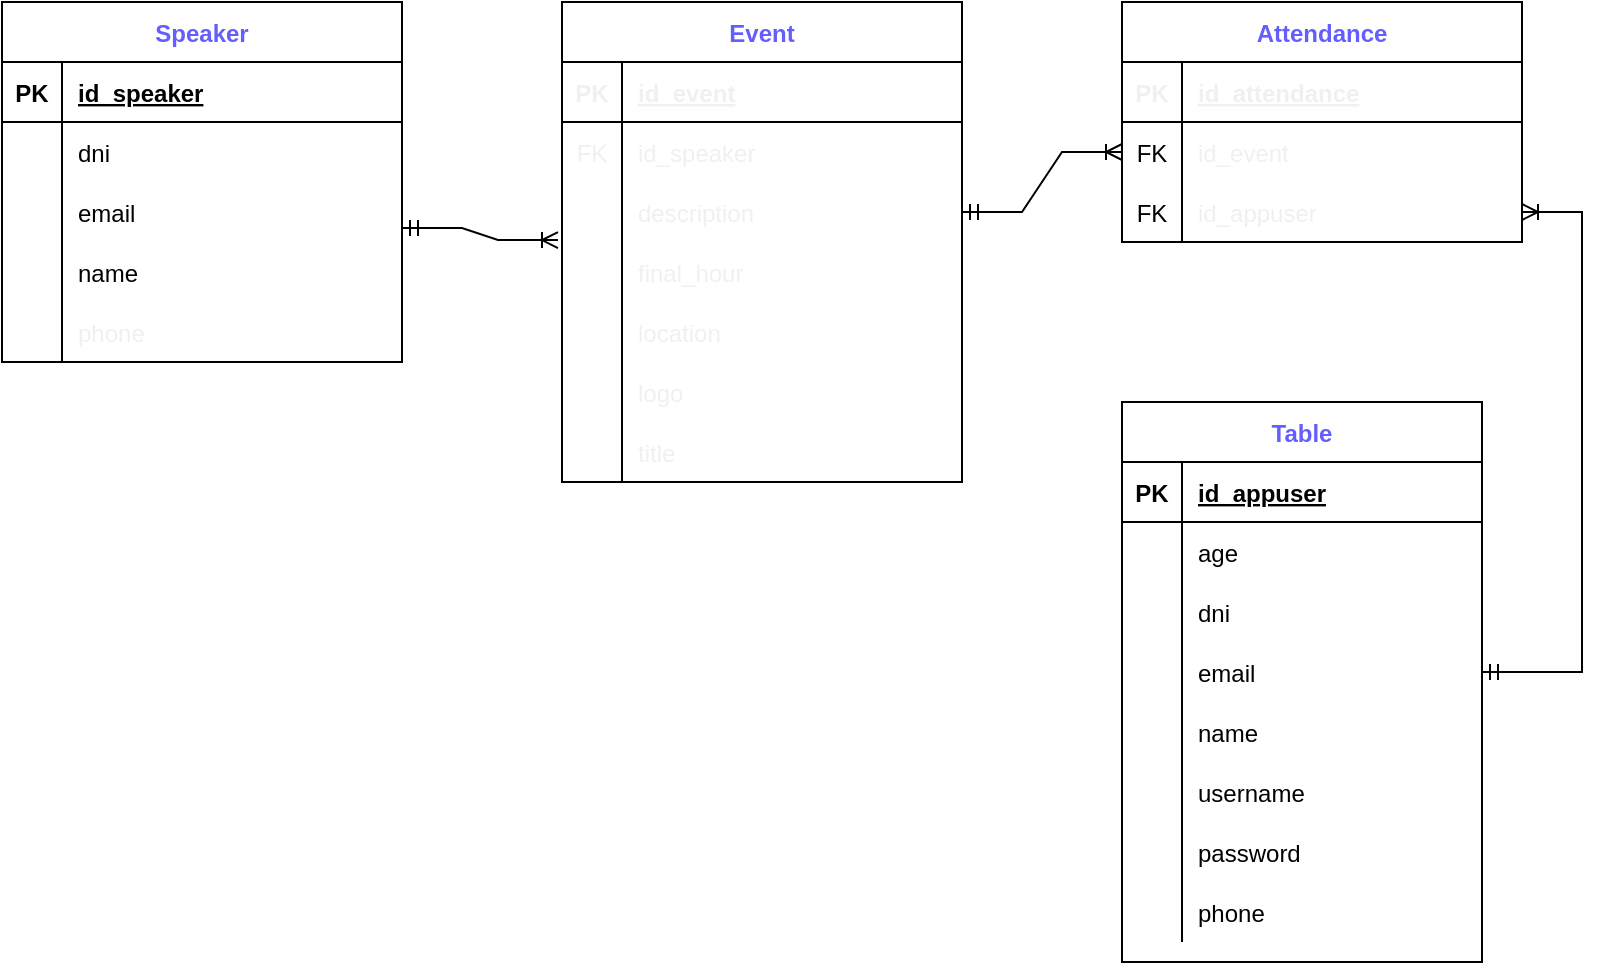 <mxfile version="20.6.0" type="device"><diagram id="asOtZ6ojYu3VeyC7e0bn" name="Página-1"><mxGraphModel dx="1381" dy="756" grid="1" gridSize="10" guides="1" tooltips="1" connect="1" arrows="1" fold="1" page="1" pageScale="1" pageWidth="827" pageHeight="1169" math="0" shadow="0"><root><mxCell id="0"/><mxCell id="1" parent="0"/><mxCell id="-XJm8ieLReSTPX3qpuZs-1" value="Speaker" style="shape=table;startSize=30;container=1;collapsible=1;childLayout=tableLayout;fixedRows=1;rowLines=0;fontStyle=1;align=center;resizeLast=1;fontColor=#645EFF;" parent="1" vertex="1"><mxGeometry y="200" width="200" height="180" as="geometry"/></mxCell><mxCell id="-XJm8ieLReSTPX3qpuZs-2" value="" style="shape=tableRow;horizontal=0;startSize=0;swimlaneHead=0;swimlaneBody=0;fillColor=none;collapsible=0;dropTarget=0;points=[[0,0.5],[1,0.5]];portConstraint=eastwest;top=0;left=0;right=0;bottom=1;" parent="-XJm8ieLReSTPX3qpuZs-1" vertex="1"><mxGeometry y="30" width="200" height="30" as="geometry"/></mxCell><mxCell id="-XJm8ieLReSTPX3qpuZs-3" value="PK" style="shape=partialRectangle;connectable=0;fillColor=none;top=0;left=0;bottom=0;right=0;fontStyle=1;overflow=hidden;" parent="-XJm8ieLReSTPX3qpuZs-2" vertex="1"><mxGeometry width="30" height="30" as="geometry"><mxRectangle width="30" height="30" as="alternateBounds"/></mxGeometry></mxCell><mxCell id="-XJm8ieLReSTPX3qpuZs-4" value="id_speaker" style="shape=partialRectangle;connectable=0;fillColor=none;top=0;left=0;bottom=0;right=0;align=left;spacingLeft=6;fontStyle=5;overflow=hidden;" parent="-XJm8ieLReSTPX3qpuZs-2" vertex="1"><mxGeometry x="30" width="170" height="30" as="geometry"><mxRectangle width="170" height="30" as="alternateBounds"/></mxGeometry></mxCell><mxCell id="-XJm8ieLReSTPX3qpuZs-5" value="" style="shape=tableRow;horizontal=0;startSize=0;swimlaneHead=0;swimlaneBody=0;fillColor=none;collapsible=0;dropTarget=0;points=[[0,0.5],[1,0.5]];portConstraint=eastwest;top=0;left=0;right=0;bottom=0;" parent="-XJm8ieLReSTPX3qpuZs-1" vertex="1"><mxGeometry y="60" width="200" height="30" as="geometry"/></mxCell><mxCell id="-XJm8ieLReSTPX3qpuZs-6" value="" style="shape=partialRectangle;connectable=0;fillColor=none;top=0;left=0;bottom=0;right=0;editable=1;overflow=hidden;" parent="-XJm8ieLReSTPX3qpuZs-5" vertex="1"><mxGeometry width="30" height="30" as="geometry"><mxRectangle width="30" height="30" as="alternateBounds"/></mxGeometry></mxCell><mxCell id="-XJm8ieLReSTPX3qpuZs-7" value="dni" style="shape=partialRectangle;connectable=0;fillColor=none;top=0;left=0;bottom=0;right=0;align=left;spacingLeft=6;overflow=hidden;" parent="-XJm8ieLReSTPX3qpuZs-5" vertex="1"><mxGeometry x="30" width="170" height="30" as="geometry"><mxRectangle width="170" height="30" as="alternateBounds"/></mxGeometry></mxCell><mxCell id="-XJm8ieLReSTPX3qpuZs-8" value="" style="shape=tableRow;horizontal=0;startSize=0;swimlaneHead=0;swimlaneBody=0;fillColor=none;collapsible=0;dropTarget=0;points=[[0,0.5],[1,0.5]];portConstraint=eastwest;top=0;left=0;right=0;bottom=0;" parent="-XJm8ieLReSTPX3qpuZs-1" vertex="1"><mxGeometry y="90" width="200" height="30" as="geometry"/></mxCell><mxCell id="-XJm8ieLReSTPX3qpuZs-9" value="" style="shape=partialRectangle;connectable=0;fillColor=none;top=0;left=0;bottom=0;right=0;editable=1;overflow=hidden;" parent="-XJm8ieLReSTPX3qpuZs-8" vertex="1"><mxGeometry width="30" height="30" as="geometry"><mxRectangle width="30" height="30" as="alternateBounds"/></mxGeometry></mxCell><mxCell id="-XJm8ieLReSTPX3qpuZs-10" value="email" style="shape=partialRectangle;connectable=0;fillColor=none;top=0;left=0;bottom=0;right=0;align=left;spacingLeft=6;overflow=hidden;" parent="-XJm8ieLReSTPX3qpuZs-8" vertex="1"><mxGeometry x="30" width="170" height="30" as="geometry"><mxRectangle width="170" height="30" as="alternateBounds"/></mxGeometry></mxCell><mxCell id="-XJm8ieLReSTPX3qpuZs-11" value="" style="shape=tableRow;horizontal=0;startSize=0;swimlaneHead=0;swimlaneBody=0;fillColor=none;collapsible=0;dropTarget=0;points=[[0,0.5],[1,0.5]];portConstraint=eastwest;top=0;left=0;right=0;bottom=0;" parent="-XJm8ieLReSTPX3qpuZs-1" vertex="1"><mxGeometry y="120" width="200" height="30" as="geometry"/></mxCell><mxCell id="-XJm8ieLReSTPX3qpuZs-12" value="" style="shape=partialRectangle;connectable=0;fillColor=none;top=0;left=0;bottom=0;right=0;editable=1;overflow=hidden;" parent="-XJm8ieLReSTPX3qpuZs-11" vertex="1"><mxGeometry width="30" height="30" as="geometry"><mxRectangle width="30" height="30" as="alternateBounds"/></mxGeometry></mxCell><mxCell id="-XJm8ieLReSTPX3qpuZs-13" value="name" style="shape=partialRectangle;connectable=0;fillColor=none;top=0;left=0;bottom=0;right=0;align=left;spacingLeft=6;overflow=hidden;" parent="-XJm8ieLReSTPX3qpuZs-11" vertex="1"><mxGeometry x="30" width="170" height="30" as="geometry"><mxRectangle width="170" height="30" as="alternateBounds"/></mxGeometry></mxCell><mxCell id="-XJm8ieLReSTPX3qpuZs-24" value="" style="shape=tableRow;horizontal=0;startSize=0;swimlaneHead=0;swimlaneBody=0;fillColor=none;collapsible=0;dropTarget=0;points=[[0,0.5],[1,0.5]];portConstraint=eastwest;top=0;left=0;right=0;bottom=0;fontColor=#645EFF;" parent="-XJm8ieLReSTPX3qpuZs-1" vertex="1"><mxGeometry y="150" width="200" height="30" as="geometry"/></mxCell><mxCell id="-XJm8ieLReSTPX3qpuZs-25" value="" style="shape=partialRectangle;connectable=0;fillColor=none;top=0;left=0;bottom=0;right=0;editable=1;overflow=hidden;fontColor=#645EFF;" parent="-XJm8ieLReSTPX3qpuZs-24" vertex="1"><mxGeometry width="30" height="30" as="geometry"><mxRectangle width="30" height="30" as="alternateBounds"/></mxGeometry></mxCell><mxCell id="-XJm8ieLReSTPX3qpuZs-26" value="phone" style="shape=partialRectangle;connectable=0;fillColor=none;top=0;left=0;bottom=0;right=0;align=left;spacingLeft=6;overflow=hidden;fontColor=#F0F0F0;" parent="-XJm8ieLReSTPX3qpuZs-24" vertex="1"><mxGeometry x="30" width="170" height="30" as="geometry"><mxRectangle width="170" height="30" as="alternateBounds"/></mxGeometry></mxCell><mxCell id="-XJm8ieLReSTPX3qpuZs-27" value="Event" style="shape=table;startSize=30;container=1;collapsible=1;childLayout=tableLayout;fixedRows=1;rowLines=0;fontStyle=1;align=center;resizeLast=1;fontColor=#645EFF;" parent="1" vertex="1"><mxGeometry x="280" y="200" width="200" height="240" as="geometry"/></mxCell><mxCell id="-XJm8ieLReSTPX3qpuZs-28" value="" style="shape=tableRow;horizontal=0;startSize=0;swimlaneHead=0;swimlaneBody=0;fillColor=none;collapsible=0;dropTarget=0;points=[[0,0.5],[1,0.5]];portConstraint=eastwest;top=0;left=0;right=0;bottom=1;fontColor=#F0F0F0;" parent="-XJm8ieLReSTPX3qpuZs-27" vertex="1"><mxGeometry y="30" width="200" height="30" as="geometry"/></mxCell><mxCell id="-XJm8ieLReSTPX3qpuZs-29" value="PK" style="shape=partialRectangle;connectable=0;fillColor=none;top=0;left=0;bottom=0;right=0;fontStyle=1;overflow=hidden;fontColor=#F0F0F0;" parent="-XJm8ieLReSTPX3qpuZs-28" vertex="1"><mxGeometry width="30" height="30" as="geometry"><mxRectangle width="30" height="30" as="alternateBounds"/></mxGeometry></mxCell><mxCell id="-XJm8ieLReSTPX3qpuZs-30" value="id_event" style="shape=partialRectangle;connectable=0;fillColor=none;top=0;left=0;bottom=0;right=0;align=left;spacingLeft=6;fontStyle=5;overflow=hidden;fontColor=#F0F0F0;" parent="-XJm8ieLReSTPX3qpuZs-28" vertex="1"><mxGeometry x="30" width="170" height="30" as="geometry"><mxRectangle width="170" height="30" as="alternateBounds"/></mxGeometry></mxCell><mxCell id="-XJm8ieLReSTPX3qpuZs-49" value="" style="shape=tableRow;horizontal=0;startSize=0;swimlaneHead=0;swimlaneBody=0;fillColor=none;collapsible=0;dropTarget=0;points=[[0,0.5],[1,0.5]];portConstraint=eastwest;top=0;left=0;right=0;bottom=0;fontColor=#F0F0F0;" parent="-XJm8ieLReSTPX3qpuZs-27" vertex="1"><mxGeometry y="60" width="200" height="30" as="geometry"/></mxCell><mxCell id="-XJm8ieLReSTPX3qpuZs-50" value="FK" style="shape=partialRectangle;connectable=0;fillColor=none;top=0;left=0;bottom=0;right=0;fontStyle=0;overflow=hidden;fontColor=#F0F0F0;" parent="-XJm8ieLReSTPX3qpuZs-49" vertex="1"><mxGeometry width="30" height="30" as="geometry"><mxRectangle width="30" height="30" as="alternateBounds"/></mxGeometry></mxCell><mxCell id="-XJm8ieLReSTPX3qpuZs-51" value="id_speaker" style="shape=partialRectangle;connectable=0;fillColor=none;top=0;left=0;bottom=0;right=0;align=left;spacingLeft=6;fontStyle=0;overflow=hidden;fontColor=#F0F0F0;" parent="-XJm8ieLReSTPX3qpuZs-49" vertex="1"><mxGeometry x="30" width="170" height="30" as="geometry"><mxRectangle width="170" height="30" as="alternateBounds"/></mxGeometry></mxCell><mxCell id="-XJm8ieLReSTPX3qpuZs-34" value="" style="shape=tableRow;horizontal=0;startSize=0;swimlaneHead=0;swimlaneBody=0;fillColor=none;collapsible=0;dropTarget=0;points=[[0,0.5],[1,0.5]];portConstraint=eastwest;top=0;left=0;right=0;bottom=0;fontColor=#F0F0F0;" parent="-XJm8ieLReSTPX3qpuZs-27" vertex="1"><mxGeometry y="90" width="200" height="30" as="geometry"/></mxCell><mxCell id="-XJm8ieLReSTPX3qpuZs-35" value="" style="shape=partialRectangle;connectable=0;fillColor=none;top=0;left=0;bottom=0;right=0;editable=1;overflow=hidden;fontColor=#F0F0F0;" parent="-XJm8ieLReSTPX3qpuZs-34" vertex="1"><mxGeometry width="30" height="30" as="geometry"><mxRectangle width="30" height="30" as="alternateBounds"/></mxGeometry></mxCell><mxCell id="-XJm8ieLReSTPX3qpuZs-36" value="description" style="shape=partialRectangle;connectable=0;fillColor=none;top=0;left=0;bottom=0;right=0;align=left;spacingLeft=6;overflow=hidden;fontColor=#F0F0F0;" parent="-XJm8ieLReSTPX3qpuZs-34" vertex="1"><mxGeometry x="30" width="170" height="30" as="geometry"><mxRectangle width="170" height="30" as="alternateBounds"/></mxGeometry></mxCell><mxCell id="-XJm8ieLReSTPX3qpuZs-37" value="" style="shape=tableRow;horizontal=0;startSize=0;swimlaneHead=0;swimlaneBody=0;fillColor=none;collapsible=0;dropTarget=0;points=[[0,0.5],[1,0.5]];portConstraint=eastwest;top=0;left=0;right=0;bottom=0;fontColor=#F0F0F0;" parent="-XJm8ieLReSTPX3qpuZs-27" vertex="1"><mxGeometry y="120" width="200" height="30" as="geometry"/></mxCell><mxCell id="-XJm8ieLReSTPX3qpuZs-38" value="" style="shape=partialRectangle;connectable=0;fillColor=none;top=0;left=0;bottom=0;right=0;editable=1;overflow=hidden;fontColor=#F0F0F0;" parent="-XJm8ieLReSTPX3qpuZs-37" vertex="1"><mxGeometry width="30" height="30" as="geometry"><mxRectangle width="30" height="30" as="alternateBounds"/></mxGeometry></mxCell><mxCell id="-XJm8ieLReSTPX3qpuZs-39" value="final_hour" style="shape=partialRectangle;connectable=0;fillColor=none;top=0;left=0;bottom=0;right=0;align=left;spacingLeft=6;overflow=hidden;fontColor=#F0F0F0;" parent="-XJm8ieLReSTPX3qpuZs-37" vertex="1"><mxGeometry x="30" width="170" height="30" as="geometry"><mxRectangle width="170" height="30" as="alternateBounds"/></mxGeometry></mxCell><mxCell id="-XJm8ieLReSTPX3qpuZs-40" style="shape=tableRow;horizontal=0;startSize=0;swimlaneHead=0;swimlaneBody=0;fillColor=none;collapsible=0;dropTarget=0;points=[[0,0.5],[1,0.5]];portConstraint=eastwest;top=0;left=0;right=0;bottom=0;fontColor=#F0F0F0;" parent="-XJm8ieLReSTPX3qpuZs-27" vertex="1"><mxGeometry y="150" width="200" height="30" as="geometry"/></mxCell><mxCell id="-XJm8ieLReSTPX3qpuZs-41" style="shape=partialRectangle;connectable=0;fillColor=none;top=0;left=0;bottom=0;right=0;editable=1;overflow=hidden;fontColor=#F0F0F0;" parent="-XJm8ieLReSTPX3qpuZs-40" vertex="1"><mxGeometry width="30" height="30" as="geometry"><mxRectangle width="30" height="30" as="alternateBounds"/></mxGeometry></mxCell><mxCell id="-XJm8ieLReSTPX3qpuZs-42" value="location" style="shape=partialRectangle;connectable=0;fillColor=none;top=0;left=0;bottom=0;right=0;align=left;spacingLeft=6;overflow=hidden;fontColor=#F0F0F0;" parent="-XJm8ieLReSTPX3qpuZs-40" vertex="1"><mxGeometry x="30" width="170" height="30" as="geometry"><mxRectangle width="170" height="30" as="alternateBounds"/></mxGeometry></mxCell><mxCell id="-XJm8ieLReSTPX3qpuZs-43" style="shape=tableRow;horizontal=0;startSize=0;swimlaneHead=0;swimlaneBody=0;fillColor=none;collapsible=0;dropTarget=0;points=[[0,0.5],[1,0.5]];portConstraint=eastwest;top=0;left=0;right=0;bottom=0;fontColor=#F0F0F0;" parent="-XJm8ieLReSTPX3qpuZs-27" vertex="1"><mxGeometry y="180" width="200" height="30" as="geometry"/></mxCell><mxCell id="-XJm8ieLReSTPX3qpuZs-44" style="shape=partialRectangle;connectable=0;fillColor=none;top=0;left=0;bottom=0;right=0;editable=1;overflow=hidden;fontColor=#F0F0F0;" parent="-XJm8ieLReSTPX3qpuZs-43" vertex="1"><mxGeometry width="30" height="30" as="geometry"><mxRectangle width="30" height="30" as="alternateBounds"/></mxGeometry></mxCell><mxCell id="-XJm8ieLReSTPX3qpuZs-45" value="logo" style="shape=partialRectangle;connectable=0;fillColor=none;top=0;left=0;bottom=0;right=0;align=left;spacingLeft=6;overflow=hidden;fontColor=#F0F0F0;" parent="-XJm8ieLReSTPX3qpuZs-43" vertex="1"><mxGeometry x="30" width="170" height="30" as="geometry"><mxRectangle width="170" height="30" as="alternateBounds"/></mxGeometry></mxCell><mxCell id="-XJm8ieLReSTPX3qpuZs-46" style="shape=tableRow;horizontal=0;startSize=0;swimlaneHead=0;swimlaneBody=0;fillColor=none;collapsible=0;dropTarget=0;points=[[0,0.5],[1,0.5]];portConstraint=eastwest;top=0;left=0;right=0;bottom=0;fontColor=#F0F0F0;" parent="-XJm8ieLReSTPX3qpuZs-27" vertex="1"><mxGeometry y="210" width="200" height="30" as="geometry"/></mxCell><mxCell id="-XJm8ieLReSTPX3qpuZs-47" style="shape=partialRectangle;connectable=0;fillColor=none;top=0;left=0;bottom=0;right=0;editable=1;overflow=hidden;fontColor=#F0F0F0;" parent="-XJm8ieLReSTPX3qpuZs-46" vertex="1"><mxGeometry width="30" height="30" as="geometry"><mxRectangle width="30" height="30" as="alternateBounds"/></mxGeometry></mxCell><mxCell id="-XJm8ieLReSTPX3qpuZs-48" value="title" style="shape=partialRectangle;connectable=0;fillColor=none;top=0;left=0;bottom=0;right=0;align=left;spacingLeft=6;overflow=hidden;fontColor=#F0F0F0;" parent="-XJm8ieLReSTPX3qpuZs-46" vertex="1"><mxGeometry x="30" width="170" height="30" as="geometry"><mxRectangle width="170" height="30" as="alternateBounds"/></mxGeometry></mxCell><mxCell id="-XJm8ieLReSTPX3qpuZs-52" value="Attendance" style="shape=table;startSize=30;container=1;collapsible=1;childLayout=tableLayout;fixedRows=1;rowLines=0;fontStyle=1;align=center;resizeLast=1;fontColor=#645EFF;" parent="1" vertex="1"><mxGeometry x="560" y="200" width="200" height="120" as="geometry"/></mxCell><mxCell id="-XJm8ieLReSTPX3qpuZs-53" value="" style="shape=tableRow;horizontal=0;startSize=0;swimlaneHead=0;swimlaneBody=0;fillColor=none;collapsible=0;dropTarget=0;points=[[0,0.5],[1,0.5]];portConstraint=eastwest;top=0;left=0;right=0;bottom=1;fontColor=#F0F0F0;" parent="-XJm8ieLReSTPX3qpuZs-52" vertex="1"><mxGeometry y="30" width="200" height="30" as="geometry"/></mxCell><mxCell id="-XJm8ieLReSTPX3qpuZs-54" value="PK" style="shape=partialRectangle;connectable=0;fillColor=none;top=0;left=0;bottom=0;right=0;fontStyle=1;overflow=hidden;fontColor=#F0F0F0;" parent="-XJm8ieLReSTPX3qpuZs-53" vertex="1"><mxGeometry width="30" height="30" as="geometry"><mxRectangle width="30" height="30" as="alternateBounds"/></mxGeometry></mxCell><mxCell id="-XJm8ieLReSTPX3qpuZs-55" value="id_attendance" style="shape=partialRectangle;connectable=0;fillColor=none;top=0;left=0;bottom=0;right=0;align=left;spacingLeft=6;fontStyle=5;overflow=hidden;fontColor=#F0F0F0;" parent="-XJm8ieLReSTPX3qpuZs-53" vertex="1"><mxGeometry x="30" width="170" height="30" as="geometry"><mxRectangle width="170" height="30" as="alternateBounds"/></mxGeometry></mxCell><mxCell id="-XJm8ieLReSTPX3qpuZs-65" value="" style="shape=tableRow;horizontal=0;startSize=0;swimlaneHead=0;swimlaneBody=0;fillColor=none;collapsible=0;dropTarget=0;points=[[0,0.5],[1,0.5]];portConstraint=eastwest;top=0;left=0;right=0;bottom=0;fontColor=#645EFF;" parent="-XJm8ieLReSTPX3qpuZs-52" vertex="1"><mxGeometry y="60" width="200" height="30" as="geometry"/></mxCell><mxCell id="-XJm8ieLReSTPX3qpuZs-66" value="FK" style="shape=partialRectangle;connectable=0;fillColor=none;top=0;left=0;bottom=0;right=0;fontStyle=0;overflow=hidden;fontColor=default;" parent="-XJm8ieLReSTPX3qpuZs-65" vertex="1"><mxGeometry width="30" height="30" as="geometry"><mxRectangle width="30" height="30" as="alternateBounds"/></mxGeometry></mxCell><mxCell id="-XJm8ieLReSTPX3qpuZs-67" value="id_event" style="shape=partialRectangle;connectable=0;fillColor=none;top=0;left=0;bottom=0;right=0;align=left;spacingLeft=6;fontStyle=0;overflow=hidden;fontColor=#F0F0F0;" parent="-XJm8ieLReSTPX3qpuZs-65" vertex="1"><mxGeometry x="30" width="170" height="30" as="geometry"><mxRectangle width="170" height="30" as="alternateBounds"/></mxGeometry></mxCell><mxCell id="-XJm8ieLReSTPX3qpuZs-68" value="" style="shape=tableRow;horizontal=0;startSize=0;swimlaneHead=0;swimlaneBody=0;fillColor=none;collapsible=0;dropTarget=0;points=[[0,0.5],[1,0.5]];portConstraint=eastwest;top=0;left=0;right=0;bottom=0;fontColor=#645EFF;" parent="-XJm8ieLReSTPX3qpuZs-52" vertex="1"><mxGeometry y="90" width="200" height="30" as="geometry"/></mxCell><mxCell id="-XJm8ieLReSTPX3qpuZs-69" value="FK" style="shape=partialRectangle;connectable=0;fillColor=none;top=0;left=0;bottom=0;right=0;fontStyle=0;overflow=hidden;fontColor=default;" parent="-XJm8ieLReSTPX3qpuZs-68" vertex="1"><mxGeometry width="30" height="30" as="geometry"><mxRectangle width="30" height="30" as="alternateBounds"/></mxGeometry></mxCell><mxCell id="-XJm8ieLReSTPX3qpuZs-70" value="id_appuser" style="shape=partialRectangle;connectable=0;fillColor=none;top=0;left=0;bottom=0;right=0;align=left;spacingLeft=6;fontStyle=0;overflow=hidden;fontColor=#F0F0F0;" parent="-XJm8ieLReSTPX3qpuZs-68" vertex="1"><mxGeometry x="30" width="170" height="30" as="geometry"><mxRectangle width="170" height="30" as="alternateBounds"/></mxGeometry></mxCell><mxCell id="-XJm8ieLReSTPX3qpuZs-73" value="Table" style="shape=table;startSize=30;container=1;collapsible=1;childLayout=tableLayout;fixedRows=1;rowLines=0;fontStyle=1;align=center;resizeLast=1;fontColor=#645EFF;" parent="1" vertex="1"><mxGeometry x="560" y="400" width="180" height="280" as="geometry"/></mxCell><mxCell id="-XJm8ieLReSTPX3qpuZs-74" value="" style="shape=tableRow;horizontal=0;startSize=0;swimlaneHead=0;swimlaneBody=0;fillColor=none;collapsible=0;dropTarget=0;points=[[0,0.5],[1,0.5]];portConstraint=eastwest;top=0;left=0;right=0;bottom=1;fontColor=default;" parent="-XJm8ieLReSTPX3qpuZs-73" vertex="1"><mxGeometry y="30" width="180" height="30" as="geometry"/></mxCell><mxCell id="-XJm8ieLReSTPX3qpuZs-75" value="PK" style="shape=partialRectangle;connectable=0;fillColor=none;top=0;left=0;bottom=0;right=0;fontStyle=1;overflow=hidden;fontColor=default;" parent="-XJm8ieLReSTPX3qpuZs-74" vertex="1"><mxGeometry width="30" height="30" as="geometry"><mxRectangle width="30" height="30" as="alternateBounds"/></mxGeometry></mxCell><mxCell id="-XJm8ieLReSTPX3qpuZs-76" value="id_appuser" style="shape=partialRectangle;connectable=0;fillColor=none;top=0;left=0;bottom=0;right=0;align=left;spacingLeft=6;fontStyle=5;overflow=hidden;fontColor=default;" parent="-XJm8ieLReSTPX3qpuZs-74" vertex="1"><mxGeometry x="30" width="150" height="30" as="geometry"><mxRectangle width="150" height="30" as="alternateBounds"/></mxGeometry></mxCell><mxCell id="-XJm8ieLReSTPX3qpuZs-86" style="shape=tableRow;horizontal=0;startSize=0;swimlaneHead=0;swimlaneBody=0;fillColor=none;collapsible=0;dropTarget=0;points=[[0,0.5],[1,0.5]];portConstraint=eastwest;top=0;left=0;right=0;bottom=0;fontColor=default;" parent="-XJm8ieLReSTPX3qpuZs-73" vertex="1"><mxGeometry y="60" width="180" height="30" as="geometry"/></mxCell><mxCell id="-XJm8ieLReSTPX3qpuZs-87" style="shape=partialRectangle;connectable=0;fillColor=none;top=0;left=0;bottom=0;right=0;editable=1;overflow=hidden;fontColor=default;" parent="-XJm8ieLReSTPX3qpuZs-86" vertex="1"><mxGeometry width="30" height="30" as="geometry"><mxRectangle width="30" height="30" as="alternateBounds"/></mxGeometry></mxCell><mxCell id="-XJm8ieLReSTPX3qpuZs-88" value="age" style="shape=partialRectangle;connectable=0;fillColor=none;top=0;left=0;bottom=0;right=0;align=left;spacingLeft=6;overflow=hidden;fontColor=default;" parent="-XJm8ieLReSTPX3qpuZs-86" vertex="1"><mxGeometry x="30" width="150" height="30" as="geometry"><mxRectangle width="150" height="30" as="alternateBounds"/></mxGeometry></mxCell><mxCell id="-XJm8ieLReSTPX3qpuZs-89" style="shape=tableRow;horizontal=0;startSize=0;swimlaneHead=0;swimlaneBody=0;fillColor=none;collapsible=0;dropTarget=0;points=[[0,0.5],[1,0.5]];portConstraint=eastwest;top=0;left=0;right=0;bottom=0;fontColor=default;" parent="-XJm8ieLReSTPX3qpuZs-73" vertex="1"><mxGeometry y="90" width="180" height="30" as="geometry"/></mxCell><mxCell id="-XJm8ieLReSTPX3qpuZs-90" style="shape=partialRectangle;connectable=0;fillColor=none;top=0;left=0;bottom=0;right=0;editable=1;overflow=hidden;fontColor=default;" parent="-XJm8ieLReSTPX3qpuZs-89" vertex="1"><mxGeometry width="30" height="30" as="geometry"><mxRectangle width="30" height="30" as="alternateBounds"/></mxGeometry></mxCell><mxCell id="-XJm8ieLReSTPX3qpuZs-91" value="dni" style="shape=partialRectangle;connectable=0;fillColor=none;top=0;left=0;bottom=0;right=0;align=left;spacingLeft=6;overflow=hidden;fontColor=default;" parent="-XJm8ieLReSTPX3qpuZs-89" vertex="1"><mxGeometry x="30" width="150" height="30" as="geometry"><mxRectangle width="150" height="30" as="alternateBounds"/></mxGeometry></mxCell><mxCell id="-XJm8ieLReSTPX3qpuZs-92" style="shape=tableRow;horizontal=0;startSize=0;swimlaneHead=0;swimlaneBody=0;fillColor=none;collapsible=0;dropTarget=0;points=[[0,0.5],[1,0.5]];portConstraint=eastwest;top=0;left=0;right=0;bottom=0;fontColor=default;" parent="-XJm8ieLReSTPX3qpuZs-73" vertex="1"><mxGeometry y="120" width="180" height="30" as="geometry"/></mxCell><mxCell id="-XJm8ieLReSTPX3qpuZs-93" style="shape=partialRectangle;connectable=0;fillColor=none;top=0;left=0;bottom=0;right=0;editable=1;overflow=hidden;fontColor=default;" parent="-XJm8ieLReSTPX3qpuZs-92" vertex="1"><mxGeometry width="30" height="30" as="geometry"><mxRectangle width="30" height="30" as="alternateBounds"/></mxGeometry></mxCell><mxCell id="-XJm8ieLReSTPX3qpuZs-94" value="email" style="shape=partialRectangle;connectable=0;fillColor=none;top=0;left=0;bottom=0;right=0;align=left;spacingLeft=6;overflow=hidden;fontColor=default;" parent="-XJm8ieLReSTPX3qpuZs-92" vertex="1"><mxGeometry x="30" width="150" height="30" as="geometry"><mxRectangle width="150" height="30" as="alternateBounds"/></mxGeometry></mxCell><mxCell id="-XJm8ieLReSTPX3qpuZs-95" style="shape=tableRow;horizontal=0;startSize=0;swimlaneHead=0;swimlaneBody=0;fillColor=none;collapsible=0;dropTarget=0;points=[[0,0.5],[1,0.5]];portConstraint=eastwest;top=0;left=0;right=0;bottom=0;fontColor=default;" parent="-XJm8ieLReSTPX3qpuZs-73" vertex="1"><mxGeometry y="150" width="180" height="30" as="geometry"/></mxCell><mxCell id="-XJm8ieLReSTPX3qpuZs-96" style="shape=partialRectangle;connectable=0;fillColor=none;top=0;left=0;bottom=0;right=0;editable=1;overflow=hidden;fontColor=default;" parent="-XJm8ieLReSTPX3qpuZs-95" vertex="1"><mxGeometry width="30" height="30" as="geometry"><mxRectangle width="30" height="30" as="alternateBounds"/></mxGeometry></mxCell><mxCell id="-XJm8ieLReSTPX3qpuZs-97" value="name" style="shape=partialRectangle;connectable=0;fillColor=none;top=0;left=0;bottom=0;right=0;align=left;spacingLeft=6;overflow=hidden;fontColor=default;" parent="-XJm8ieLReSTPX3qpuZs-95" vertex="1"><mxGeometry x="30" width="150" height="30" as="geometry"><mxRectangle width="150" height="30" as="alternateBounds"/></mxGeometry></mxCell><mxCell id="-XJm8ieLReSTPX3qpuZs-77" value="" style="shape=tableRow;horizontal=0;startSize=0;swimlaneHead=0;swimlaneBody=0;fillColor=none;collapsible=0;dropTarget=0;points=[[0,0.5],[1,0.5]];portConstraint=eastwest;top=0;left=0;right=0;bottom=0;fontColor=default;" parent="-XJm8ieLReSTPX3qpuZs-73" vertex="1"><mxGeometry y="180" width="180" height="30" as="geometry"/></mxCell><mxCell id="-XJm8ieLReSTPX3qpuZs-78" value="" style="shape=partialRectangle;connectable=0;fillColor=none;top=0;left=0;bottom=0;right=0;editable=1;overflow=hidden;fontColor=default;" parent="-XJm8ieLReSTPX3qpuZs-77" vertex="1"><mxGeometry width="30" height="30" as="geometry"><mxRectangle width="30" height="30" as="alternateBounds"/></mxGeometry></mxCell><mxCell id="-XJm8ieLReSTPX3qpuZs-79" value="username" style="shape=partialRectangle;connectable=0;fillColor=none;top=0;left=0;bottom=0;right=0;align=left;spacingLeft=6;overflow=hidden;fontColor=default;" parent="-XJm8ieLReSTPX3qpuZs-77" vertex="1"><mxGeometry x="30" width="150" height="30" as="geometry"><mxRectangle width="150" height="30" as="alternateBounds"/></mxGeometry></mxCell><mxCell id="-XJm8ieLReSTPX3qpuZs-80" value="" style="shape=tableRow;horizontal=0;startSize=0;swimlaneHead=0;swimlaneBody=0;fillColor=none;collapsible=0;dropTarget=0;points=[[0,0.5],[1,0.5]];portConstraint=eastwest;top=0;left=0;right=0;bottom=0;fontColor=default;" parent="-XJm8ieLReSTPX3qpuZs-73" vertex="1"><mxGeometry y="210" width="180" height="30" as="geometry"/></mxCell><mxCell id="-XJm8ieLReSTPX3qpuZs-81" value="" style="shape=partialRectangle;connectable=0;fillColor=none;top=0;left=0;bottom=0;right=0;editable=1;overflow=hidden;fontColor=default;" parent="-XJm8ieLReSTPX3qpuZs-80" vertex="1"><mxGeometry width="30" height="30" as="geometry"><mxRectangle width="30" height="30" as="alternateBounds"/></mxGeometry></mxCell><mxCell id="-XJm8ieLReSTPX3qpuZs-82" value="password" style="shape=partialRectangle;connectable=0;fillColor=none;top=0;left=0;bottom=0;right=0;align=left;spacingLeft=6;overflow=hidden;fontColor=default;" parent="-XJm8ieLReSTPX3qpuZs-80" vertex="1"><mxGeometry x="30" width="150" height="30" as="geometry"><mxRectangle width="150" height="30" as="alternateBounds"/></mxGeometry></mxCell><mxCell id="-XJm8ieLReSTPX3qpuZs-83" value="" style="shape=tableRow;horizontal=0;startSize=0;swimlaneHead=0;swimlaneBody=0;fillColor=none;collapsible=0;dropTarget=0;points=[[0,0.5],[1,0.5]];portConstraint=eastwest;top=0;left=0;right=0;bottom=0;fontColor=default;" parent="-XJm8ieLReSTPX3qpuZs-73" vertex="1"><mxGeometry y="240" width="180" height="30" as="geometry"/></mxCell><mxCell id="-XJm8ieLReSTPX3qpuZs-84" value="" style="shape=partialRectangle;connectable=0;fillColor=none;top=0;left=0;bottom=0;right=0;editable=1;overflow=hidden;fontColor=default;" parent="-XJm8ieLReSTPX3qpuZs-83" vertex="1"><mxGeometry width="30" height="30" as="geometry"><mxRectangle width="30" height="30" as="alternateBounds"/></mxGeometry></mxCell><mxCell id="-XJm8ieLReSTPX3qpuZs-85" value="phone" style="shape=partialRectangle;connectable=0;fillColor=none;top=0;left=0;bottom=0;right=0;align=left;spacingLeft=6;overflow=hidden;fontColor=default;" parent="-XJm8ieLReSTPX3qpuZs-83" vertex="1"><mxGeometry x="30" width="150" height="30" as="geometry"><mxRectangle width="150" height="30" as="alternateBounds"/></mxGeometry></mxCell><mxCell id="mhGdoJh3j_KDDFiv77_d-1" value="" style="edgeStyle=entityRelationEdgeStyle;fontSize=12;html=1;endArrow=ERoneToMany;startArrow=ERmandOne;rounded=0;exitX=1;exitY=0.5;exitDx=0;exitDy=0;" edge="1" parent="1" source="-XJm8ieLReSTPX3qpuZs-92" target="-XJm8ieLReSTPX3qpuZs-68"><mxGeometry width="100" height="100" relative="1" as="geometry"><mxPoint x="360" y="540" as="sourcePoint"/><mxPoint x="460" y="440" as="targetPoint"/></mxGeometry></mxCell><mxCell id="mhGdoJh3j_KDDFiv77_d-3" value="" style="edgeStyle=entityRelationEdgeStyle;fontSize=12;html=1;endArrow=ERoneToMany;startArrow=ERmandOne;rounded=0;entryX=0;entryY=0.5;entryDx=0;entryDy=0;exitX=1;exitY=0.5;exitDx=0;exitDy=0;" edge="1" parent="1" source="-XJm8ieLReSTPX3qpuZs-34" target="-XJm8ieLReSTPX3qpuZs-65"><mxGeometry width="100" height="100" relative="1" as="geometry"><mxPoint x="360" y="610" as="sourcePoint"/><mxPoint x="460" y="510" as="targetPoint"/></mxGeometry></mxCell><mxCell id="mhGdoJh3j_KDDFiv77_d-4" value="" style="edgeStyle=entityRelationEdgeStyle;fontSize=12;html=1;endArrow=ERoneToMany;startArrow=ERmandOne;rounded=0;entryX=-0.01;entryY=-0.033;entryDx=0;entryDy=0;entryPerimeter=0;exitX=1;exitY=0.767;exitDx=0;exitDy=0;exitPerimeter=0;" edge="1" parent="1" source="-XJm8ieLReSTPX3qpuZs-8" target="-XJm8ieLReSTPX3qpuZs-37"><mxGeometry width="100" height="100" relative="1" as="geometry"><mxPoint x="10" y="720" as="sourcePoint"/><mxPoint x="110" y="620" as="targetPoint"/></mxGeometry></mxCell></root></mxGraphModel></diagram></mxfile>